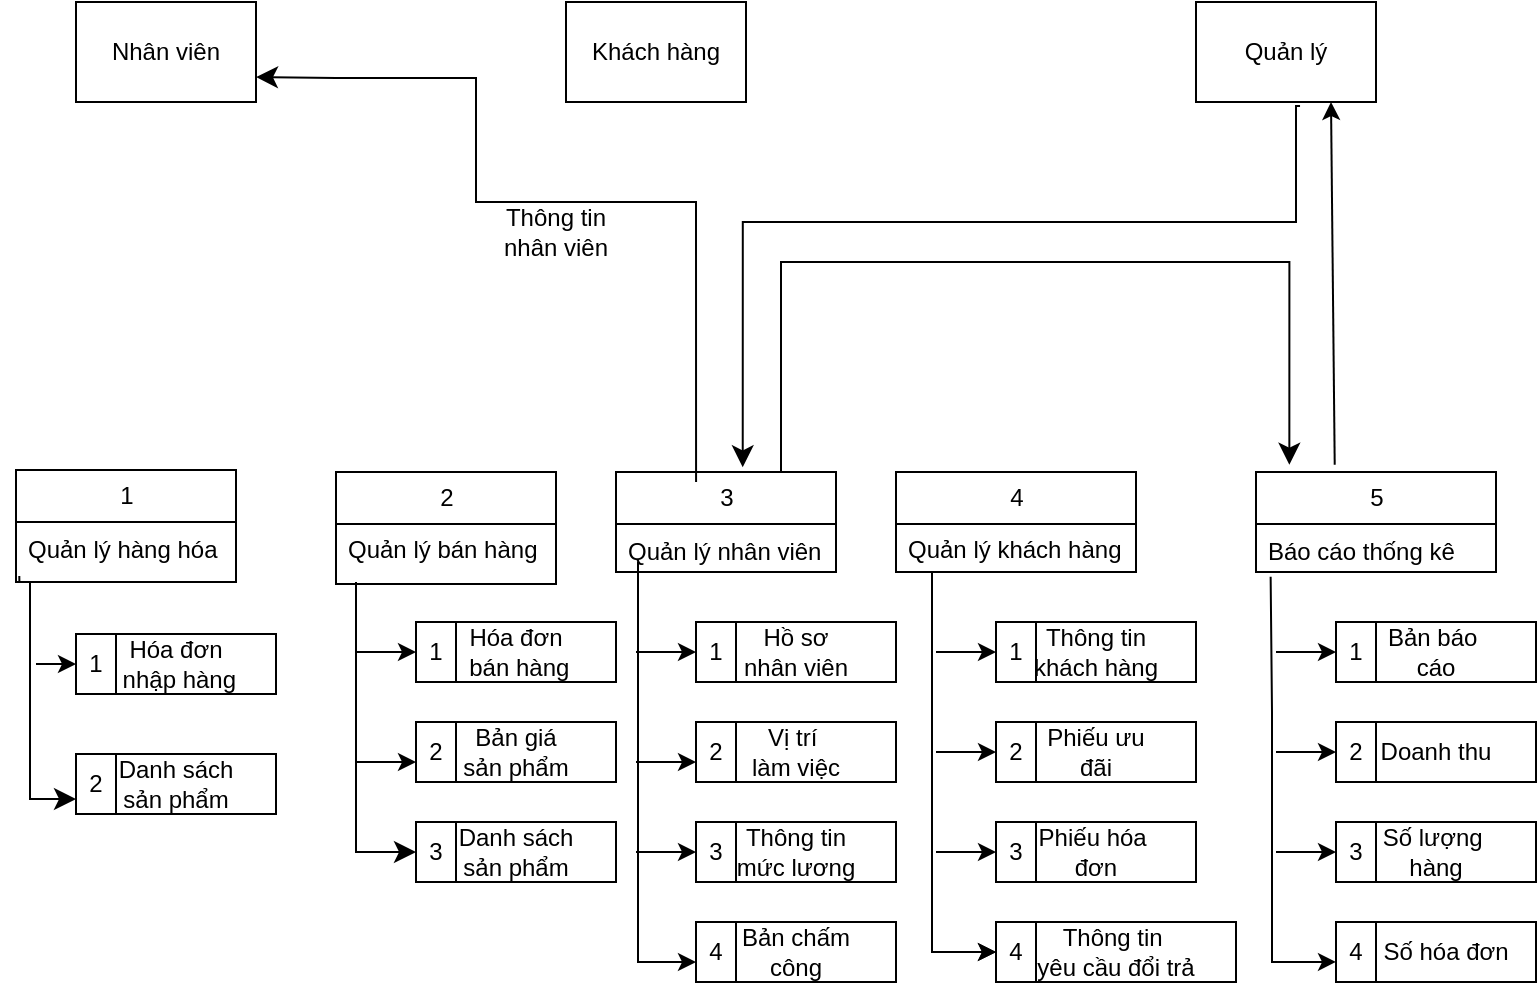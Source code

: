 <mxfile version="20.8.16" type="device"><diagram id="R2lEEEUBdFMjLlhIrx00" name="Page-1"><mxGraphModel dx="1020" dy="513" grid="1" gridSize="10" guides="1" tooltips="1" connect="1" arrows="1" fold="1" page="1" pageScale="1" pageWidth="850" pageHeight="1100" math="0" shadow="0" extFonts="Permanent Marker^https://fonts.googleapis.com/css?family=Permanent+Marker"><root><mxCell id="0"/><mxCell id="1" parent="0"/><mxCell id="VvkR8b0VWBzoffZmasqW-2" value="1" style="swimlane;fontStyle=0;childLayout=stackLayout;horizontal=1;startSize=26;fillColor=none;horizontalStack=0;resizeParent=1;resizeParentMax=0;resizeLast=0;collapsible=1;marginBottom=0;html=1;" vertex="1" parent="1"><mxGeometry x="60" y="494" width="110" height="56" as="geometry"/></mxCell><mxCell id="VvkR8b0VWBzoffZmasqW-3" value="Quản lý hàng hóa" style="text;strokeColor=none;fillColor=none;align=left;verticalAlign=top;spacingLeft=4;spacingRight=4;overflow=hidden;rotatable=0;points=[[0,0.5],[1,0.5]];portConstraint=eastwest;whiteSpace=wrap;html=1;" vertex="1" parent="VvkR8b0VWBzoffZmasqW-2"><mxGeometry y="26" width="110" height="30" as="geometry"/></mxCell><mxCell id="VvkR8b0VWBzoffZmasqW-6" value="2" style="swimlane;fontStyle=0;childLayout=stackLayout;horizontal=1;startSize=26;fillColor=none;horizontalStack=0;resizeParent=1;resizeParentMax=0;resizeLast=0;collapsible=1;marginBottom=0;html=1;" vertex="1" parent="1"><mxGeometry x="220" y="495" width="110" height="56" as="geometry"/></mxCell><mxCell id="VvkR8b0VWBzoffZmasqW-8" value="3" style="swimlane;fontStyle=0;childLayout=stackLayout;horizontal=1;startSize=26;fillColor=none;horizontalStack=0;resizeParent=1;resizeParentMax=0;resizeLast=0;collapsible=1;marginBottom=0;html=1;" vertex="1" parent="1"><mxGeometry x="360" y="495" width="110" height="50" as="geometry"/></mxCell><mxCell id="VvkR8b0VWBzoffZmasqW-9" value="Quản lý nhân viên" style="text;strokeColor=none;fillColor=none;align=left;verticalAlign=top;spacingLeft=4;spacingRight=4;overflow=hidden;rotatable=0;points=[[0,0.5],[1,0.5]];portConstraint=eastwest;whiteSpace=wrap;html=1;" vertex="1" parent="VvkR8b0VWBzoffZmasqW-8"><mxGeometry y="26" width="110" height="24" as="geometry"/></mxCell><mxCell id="VvkR8b0VWBzoffZmasqW-13" value="4" style="swimlane;fontStyle=0;childLayout=stackLayout;horizontal=1;startSize=26;fillColor=none;horizontalStack=0;resizeParent=1;resizeParentMax=0;resizeLast=0;collapsible=1;marginBottom=0;html=1;" vertex="1" parent="1"><mxGeometry x="500" y="495" width="120" height="50" as="geometry"/></mxCell><mxCell id="VvkR8b0VWBzoffZmasqW-16" value="5" style="swimlane;fontStyle=0;childLayout=stackLayout;horizontal=1;startSize=26;fillColor=none;horizontalStack=0;resizeParent=1;resizeParentMax=0;resizeLast=0;collapsible=1;marginBottom=0;html=1;" vertex="1" parent="1"><mxGeometry x="680" y="495" width="120" height="50" as="geometry"/></mxCell><mxCell id="VvkR8b0VWBzoffZmasqW-17" value="Báo cáo thống kê" style="text;strokeColor=none;fillColor=none;align=left;verticalAlign=top;spacingLeft=4;spacingRight=4;overflow=hidden;rotatable=0;points=[[0,0.5],[1,0.5]];portConstraint=eastwest;whiteSpace=wrap;html=1;" vertex="1" parent="VvkR8b0VWBzoffZmasqW-16"><mxGeometry y="26" width="120" height="24" as="geometry"/></mxCell><mxCell id="VvkR8b0VWBzoffZmasqW-20" value="" style="endArrow=classic;html=1;rounded=0;entryX=0;entryY=0.5;entryDx=0;entryDy=0;" edge="1" parent="1" target="VvkR8b0VWBzoffZmasqW-69"><mxGeometry width="50" height="50" relative="1" as="geometry"><mxPoint x="70" y="591" as="sourcePoint"/><mxPoint x="110" y="591" as="targetPoint"/></mxGeometry></mxCell><mxCell id="VvkR8b0VWBzoffZmasqW-23" value="" style="endArrow=classic;html=1;rounded=0;entryX=0;entryY=0.5;entryDx=0;entryDy=0;" edge="1" parent="1"><mxGeometry width="50" height="50" relative="1" as="geometry"><mxPoint x="230" y="585" as="sourcePoint"/><mxPoint x="260" y="585" as="targetPoint"/></mxGeometry></mxCell><mxCell id="VvkR8b0VWBzoffZmasqW-26" value="" style="edgeStyle=segmentEdgeStyle;endArrow=classic;html=1;curved=0;rounded=0;endSize=8;startSize=8;entryX=0;entryY=0.5;entryDx=0;entryDy=0;" edge="1" parent="1" source="VvkR8b0VWBzoffZmasqW-7"><mxGeometry width="50" height="50" relative="1" as="geometry"><mxPoint x="210" y="600" as="sourcePoint"/><mxPoint x="260" y="685" as="targetPoint"/><Array as="points"><mxPoint x="230" y="685"/></Array></mxGeometry></mxCell><mxCell id="VvkR8b0VWBzoffZmasqW-29" value="" style="endArrow=classic;html=1;rounded=0;" edge="1" parent="1"><mxGeometry width="50" height="50" relative="1" as="geometry"><mxPoint x="230" y="640" as="sourcePoint"/><mxPoint x="260" y="640" as="targetPoint"/></mxGeometry></mxCell><mxCell id="VvkR8b0VWBzoffZmasqW-7" value="Quản lý bán hàng" style="text;strokeColor=none;fillColor=none;align=left;verticalAlign=top;spacingLeft=4;spacingRight=4;overflow=hidden;rotatable=0;points=[[0,0.5],[1,0.5]];portConstraint=eastwest;whiteSpace=wrap;html=1;" vertex="1" parent="1"><mxGeometry x="220" y="520" width="110" height="30" as="geometry"/></mxCell><mxCell id="VvkR8b0VWBzoffZmasqW-32" value="" style="endArrow=classic;html=1;rounded=0;entryX=0;entryY=0.5;entryDx=0;entryDy=0;" edge="1" parent="1"><mxGeometry width="50" height="50" relative="1" as="geometry"><mxPoint x="370" y="585" as="sourcePoint"/><mxPoint x="400" y="585" as="targetPoint"/></mxGeometry></mxCell><mxCell id="VvkR8b0VWBzoffZmasqW-34" value="" style="endArrow=classic;html=1;rounded=0;" edge="1" parent="1"><mxGeometry width="50" height="50" relative="1" as="geometry"><mxPoint x="370" y="640" as="sourcePoint"/><mxPoint x="400" y="640" as="targetPoint"/></mxGeometry></mxCell><mxCell id="VvkR8b0VWBzoffZmasqW-36" value="" style="endArrow=classic;html=1;rounded=0;entryX=0;entryY=0.5;entryDx=0;entryDy=0;" edge="1" parent="1"><mxGeometry width="50" height="50" relative="1" as="geometry"><mxPoint x="370" y="685" as="sourcePoint"/><mxPoint x="400" y="685" as="targetPoint"/></mxGeometry></mxCell><mxCell id="VvkR8b0VWBzoffZmasqW-38" value="" style="endArrow=classic;html=1;rounded=0;exitX=0.1;exitY=0.792;exitDx=0;exitDy=0;exitPerimeter=0;" edge="1" parent="1" source="VvkR8b0VWBzoffZmasqW-9"><mxGeometry width="50" height="50" relative="1" as="geometry"><mxPoint x="369" y="550" as="sourcePoint"/><mxPoint x="400" y="740" as="targetPoint"/><Array as="points"><mxPoint x="371" y="740"/></Array></mxGeometry></mxCell><mxCell id="VvkR8b0VWBzoffZmasqW-40" value="" style="endArrow=classic;html=1;rounded=0;entryX=0;entryY=0.5;entryDx=0;entryDy=0;" edge="1" target="VvkR8b0VWBzoffZmasqW-93" parent="1"><mxGeometry width="50" height="50" relative="1" as="geometry"><mxPoint x="520" y="585" as="sourcePoint"/><mxPoint x="540" y="585" as="targetPoint"/></mxGeometry></mxCell><mxCell id="VvkR8b0VWBzoffZmasqW-42" value="" style="endArrow=classic;html=1;rounded=0;entryX=0;entryY=0.5;entryDx=0;entryDy=0;" edge="1" parent="1" target="VvkR8b0VWBzoffZmasqW-87"><mxGeometry width="50" height="50" relative="1" as="geometry"><mxPoint x="520" y="635" as="sourcePoint"/><mxPoint x="540" y="640" as="targetPoint"/></mxGeometry></mxCell><mxCell id="VvkR8b0VWBzoffZmasqW-44" value="" style="endArrow=classic;html=1;rounded=0;entryX=0;entryY=0.5;entryDx=0;entryDy=0;" edge="1" target="VvkR8b0VWBzoffZmasqW-89" parent="1"><mxGeometry width="50" height="50" relative="1" as="geometry"><mxPoint x="520" y="685" as="sourcePoint"/><mxPoint x="540" y="685" as="targetPoint"/></mxGeometry></mxCell><mxCell id="VvkR8b0VWBzoffZmasqW-46" value="" style="endArrow=classic;html=1;rounded=0;entryX=0;entryY=0.5;entryDx=0;entryDy=0;exitX=0.15;exitY=1.042;exitDx=0;exitDy=0;exitPerimeter=0;" edge="1" parent="1" source="VvkR8b0VWBzoffZmasqW-14" target="VvkR8b0VWBzoffZmasqW-91"><mxGeometry width="50" height="50" relative="1" as="geometry"><mxPoint x="480" y="800" as="sourcePoint"/><mxPoint x="540" y="735" as="targetPoint"/><Array as="points"><mxPoint x="518" y="735"/></Array></mxGeometry></mxCell><mxCell id="VvkR8b0VWBzoffZmasqW-67" value="Danh sách&lt;br&gt;sản phẩm" style="html=1;whiteSpace=wrap;container=1;recursiveResize=0;collapsible=0;" vertex="1" parent="1"><mxGeometry x="90" y="636" width="100" height="30" as="geometry"/></mxCell><mxCell id="VvkR8b0VWBzoffZmasqW-68" value="2" style="rounded=0;whiteSpace=wrap;html=1;" vertex="1" parent="1"><mxGeometry x="90" y="636" width="20" height="30" as="geometry"/></mxCell><mxCell id="VvkR8b0VWBzoffZmasqW-69" value="Hóa đơn&lt;br&gt;&amp;nbsp;nhập hàng" style="html=1;whiteSpace=wrap;container=1;recursiveResize=0;collapsible=0;" vertex="1" parent="1"><mxGeometry x="90" y="576" width="100" height="30" as="geometry"/></mxCell><mxCell id="VvkR8b0VWBzoffZmasqW-70" value="1" style="rounded=0;whiteSpace=wrap;html=1;" vertex="1" parent="VvkR8b0VWBzoffZmasqW-69"><mxGeometry width="20" height="30" as="geometry"/></mxCell><mxCell id="VvkR8b0VWBzoffZmasqW-72" value="Bản giá&lt;br&gt;sản phẩm" style="html=1;whiteSpace=wrap;container=1;recursiveResize=0;collapsible=0;" vertex="1" parent="1"><mxGeometry x="260" y="620" width="100" height="30" as="geometry"/></mxCell><mxCell id="VvkR8b0VWBzoffZmasqW-73" value="2" style="rounded=0;whiteSpace=wrap;html=1;" vertex="1" parent="1"><mxGeometry x="260" y="620" width="20" height="30" as="geometry"/></mxCell><mxCell id="VvkR8b0VWBzoffZmasqW-74" value="Danh sách&lt;br&gt;sản phẩm" style="html=1;whiteSpace=wrap;container=1;recursiveResize=0;collapsible=0;" vertex="1" parent="1"><mxGeometry x="260" y="670" width="100" height="30" as="geometry"/></mxCell><mxCell id="VvkR8b0VWBzoffZmasqW-75" value="3" style="rounded=0;whiteSpace=wrap;html=1;" vertex="1" parent="1"><mxGeometry x="260" y="670" width="20" height="30" as="geometry"/></mxCell><mxCell id="VvkR8b0VWBzoffZmasqW-76" value="Hóa đơn&lt;br&gt;&amp;nbsp;bán hàng" style="html=1;whiteSpace=wrap;container=1;recursiveResize=0;collapsible=0;" vertex="1" parent="1"><mxGeometry x="260" y="570" width="100" height="30" as="geometry"/></mxCell><mxCell id="VvkR8b0VWBzoffZmasqW-77" value="1" style="rounded=0;whiteSpace=wrap;html=1;" vertex="1" parent="1"><mxGeometry x="260" y="570" width="20" height="30" as="geometry"/></mxCell><mxCell id="VvkR8b0VWBzoffZmasqW-78" value="Vị trí&amp;nbsp;&lt;br&gt;làm việc" style="html=1;whiteSpace=wrap;container=1;recursiveResize=0;collapsible=0;" vertex="1" parent="1"><mxGeometry x="400" y="620" width="100" height="30" as="geometry"/></mxCell><mxCell id="VvkR8b0VWBzoffZmasqW-79" value="2" style="rounded=0;whiteSpace=wrap;html=1;" vertex="1" parent="1"><mxGeometry x="400" y="620" width="20" height="30" as="geometry"/></mxCell><mxCell id="VvkR8b0VWBzoffZmasqW-80" value="Thông tin&lt;br&gt;mức lương" style="html=1;whiteSpace=wrap;container=1;recursiveResize=0;collapsible=0;" vertex="1" parent="1"><mxGeometry x="400" y="670" width="100" height="30" as="geometry"/></mxCell><mxCell id="VvkR8b0VWBzoffZmasqW-81" value="3" style="rounded=0;whiteSpace=wrap;html=1;" vertex="1" parent="1"><mxGeometry x="400" y="670" width="20" height="30" as="geometry"/></mxCell><mxCell id="VvkR8b0VWBzoffZmasqW-82" value="Bản chấm&lt;br&gt;công" style="html=1;whiteSpace=wrap;container=1;recursiveResize=0;collapsible=0;" vertex="1" parent="1"><mxGeometry x="400" y="720" width="100" height="30" as="geometry"/></mxCell><mxCell id="VvkR8b0VWBzoffZmasqW-83" value="4" style="rounded=0;whiteSpace=wrap;html=1;" vertex="1" parent="1"><mxGeometry x="400" y="720" width="20" height="30" as="geometry"/></mxCell><mxCell id="VvkR8b0VWBzoffZmasqW-84" value="Hồ sơ&lt;br&gt;nhân viên" style="html=1;whiteSpace=wrap;container=1;recursiveResize=0;collapsible=0;" vertex="1" parent="1"><mxGeometry x="400" y="570" width="100" height="30" as="geometry"/></mxCell><mxCell id="VvkR8b0VWBzoffZmasqW-85" value="1" style="rounded=0;whiteSpace=wrap;html=1;" vertex="1" parent="1"><mxGeometry x="400" y="570" width="20" height="30" as="geometry"/></mxCell><mxCell id="VvkR8b0VWBzoffZmasqW-86" value="Phiếu ưu&lt;br&gt;đãi" style="html=1;whiteSpace=wrap;container=1;recursiveResize=0;collapsible=0;" vertex="1" parent="1"><mxGeometry x="550" y="620" width="100" height="30" as="geometry"/></mxCell><mxCell id="VvkR8b0VWBzoffZmasqW-87" value="2" style="rounded=0;whiteSpace=wrap;html=1;" vertex="1" parent="1"><mxGeometry x="550" y="620" width="20" height="30" as="geometry"/></mxCell><mxCell id="VvkR8b0VWBzoffZmasqW-88" value="Phiếu hóa&amp;nbsp;&lt;br&gt;đơn" style="html=1;whiteSpace=wrap;container=1;recursiveResize=0;collapsible=0;" vertex="1" parent="1"><mxGeometry x="550" y="670" width="100" height="30" as="geometry"/></mxCell><mxCell id="VvkR8b0VWBzoffZmasqW-89" value="3" style="rounded=0;whiteSpace=wrap;html=1;" vertex="1" parent="1"><mxGeometry x="550" y="670" width="20" height="30" as="geometry"/></mxCell><mxCell id="VvkR8b0VWBzoffZmasqW-90" value="Thông tin&amp;nbsp;&lt;br&gt;yêu cầu đổi trả" style="html=1;whiteSpace=wrap;container=1;recursiveResize=0;collapsible=0;" vertex="1" parent="1"><mxGeometry x="550" y="720" width="120" height="30" as="geometry"/></mxCell><mxCell id="VvkR8b0VWBzoffZmasqW-91" value="4" style="rounded=0;whiteSpace=wrap;html=1;" vertex="1" parent="1"><mxGeometry x="550" y="720" width="20" height="30" as="geometry"/></mxCell><mxCell id="VvkR8b0VWBzoffZmasqW-92" value="Thông tin&lt;br&gt;khách hàng" style="html=1;whiteSpace=wrap;container=1;recursiveResize=0;collapsible=0;" vertex="1" parent="1"><mxGeometry x="550" y="570" width="100" height="30" as="geometry"/></mxCell><mxCell id="VvkR8b0VWBzoffZmasqW-93" value="1" style="rounded=0;whiteSpace=wrap;html=1;" vertex="1" parent="1"><mxGeometry x="550" y="570" width="20" height="30" as="geometry"/></mxCell><mxCell id="VvkR8b0VWBzoffZmasqW-14" value="Quản lý khách hàng" style="text;strokeColor=none;fillColor=none;align=left;verticalAlign=top;spacingLeft=4;spacingRight=4;overflow=hidden;rotatable=0;points=[[0,0.5],[1,0.5]];portConstraint=eastwest;whiteSpace=wrap;html=1;" vertex="1" parent="1"><mxGeometry x="500" y="520" width="120" height="24" as="geometry"/></mxCell><mxCell id="VvkR8b0VWBzoffZmasqW-94" value="" style="endArrow=classic;html=1;rounded=0;entryX=0;entryY=0.5;entryDx=0;entryDy=0;" edge="1" target="VvkR8b0VWBzoffZmasqW-104" parent="1"><mxGeometry width="50" height="50" relative="1" as="geometry"><mxPoint x="690" y="585" as="sourcePoint"/><mxPoint x="710" y="585" as="targetPoint"/></mxGeometry></mxCell><mxCell id="VvkR8b0VWBzoffZmasqW-95" value="" style="endArrow=classic;html=1;rounded=0;entryX=0;entryY=0.5;entryDx=0;entryDy=0;" edge="1" target="VvkR8b0VWBzoffZmasqW-98" parent="1"><mxGeometry width="50" height="50" relative="1" as="geometry"><mxPoint x="690" y="635" as="sourcePoint"/><mxPoint x="710" y="640" as="targetPoint"/></mxGeometry></mxCell><mxCell id="VvkR8b0VWBzoffZmasqW-96" value="" style="endArrow=classic;html=1;rounded=0;entryX=0;entryY=0.5;entryDx=0;entryDy=0;" edge="1" target="VvkR8b0VWBzoffZmasqW-100" parent="1"><mxGeometry width="50" height="50" relative="1" as="geometry"><mxPoint x="690" y="685" as="sourcePoint"/><mxPoint x="710" y="685" as="targetPoint"/></mxGeometry></mxCell><mxCell id="VvkR8b0VWBzoffZmasqW-97" value="Doanh thu" style="html=1;whiteSpace=wrap;container=1;recursiveResize=0;collapsible=0;" vertex="1" parent="1"><mxGeometry x="720" y="620" width="100" height="30" as="geometry"/></mxCell><mxCell id="VvkR8b0VWBzoffZmasqW-98" value="2" style="rounded=0;whiteSpace=wrap;html=1;" vertex="1" parent="1"><mxGeometry x="720" y="620" width="20" height="30" as="geometry"/></mxCell><mxCell id="VvkR8b0VWBzoffZmasqW-99" value="Số lượng&amp;nbsp;&lt;br&gt;hàng" style="html=1;whiteSpace=wrap;container=1;recursiveResize=0;collapsible=0;" vertex="1" parent="1"><mxGeometry x="720" y="670" width="100" height="30" as="geometry"/></mxCell><mxCell id="VvkR8b0VWBzoffZmasqW-100" value="3" style="rounded=0;whiteSpace=wrap;html=1;" vertex="1" parent="1"><mxGeometry x="720" y="670" width="20" height="30" as="geometry"/></mxCell><mxCell id="VvkR8b0VWBzoffZmasqW-101" value="&amp;nbsp; &amp;nbsp;Số hóa đơn" style="html=1;whiteSpace=wrap;container=1;recursiveResize=0;collapsible=0;" vertex="1" parent="1"><mxGeometry x="720" y="720" width="100" height="30" as="geometry"/></mxCell><mxCell id="VvkR8b0VWBzoffZmasqW-102" value="4" style="rounded=0;whiteSpace=wrap;html=1;" vertex="1" parent="1"><mxGeometry x="720" y="720" width="20" height="30" as="geometry"/></mxCell><mxCell id="VvkR8b0VWBzoffZmasqW-103" value="Bản báo&amp;nbsp;&lt;br&gt;cáo" style="html=1;whiteSpace=wrap;container=1;recursiveResize=0;collapsible=0;" vertex="1" parent="1"><mxGeometry x="720" y="570" width="100" height="30" as="geometry"/></mxCell><mxCell id="VvkR8b0VWBzoffZmasqW-104" value="1" style="rounded=0;whiteSpace=wrap;html=1;" vertex="1" parent="1"><mxGeometry x="720" y="570" width="20" height="30" as="geometry"/></mxCell><mxCell id="VvkR8b0VWBzoffZmasqW-105" value="" style="endArrow=classic;html=1;rounded=0;entryX=0;entryY=0.5;entryDx=0;entryDy=0;exitX=0.15;exitY=1.042;exitDx=0;exitDy=0;exitPerimeter=0;" edge="1" parent="1" source="VvkR8b0VWBzoffZmasqW-14" target="VvkR8b0VWBzoffZmasqW-91"><mxGeometry width="50" height="50" relative="1" as="geometry"><mxPoint x="518" y="545.008" as="sourcePoint"/><mxPoint x="550" y="735" as="targetPoint"/><Array as="points"><mxPoint x="518" y="610"/><mxPoint x="518" y="735"/></Array></mxGeometry></mxCell><mxCell id="VvkR8b0VWBzoffZmasqW-106" value="" style="endArrow=classic;html=1;rounded=0;entryX=0;entryY=0.5;entryDx=0;entryDy=0;exitX=0.061;exitY=1.097;exitDx=0;exitDy=0;exitPerimeter=0;" edge="1" parent="1" source="VvkR8b0VWBzoffZmasqW-17"><mxGeometry width="50" height="50" relative="1" as="geometry"><mxPoint x="688" y="549.998" as="sourcePoint"/><mxPoint x="720" y="739.99" as="targetPoint"/><Array as="points"><mxPoint x="688" y="614.99"/><mxPoint x="688" y="739.99"/></Array></mxGeometry></mxCell><mxCell id="VvkR8b0VWBzoffZmasqW-25" value="" style="edgeStyle=segmentEdgeStyle;endArrow=classic;html=1;curved=0;rounded=0;endSize=8;startSize=8;entryX=0;entryY=0.75;entryDx=0;entryDy=0;exitX=0.015;exitY=0.9;exitDx=0;exitDy=0;exitPerimeter=0;" edge="1" parent="1" source="VvkR8b0VWBzoffZmasqW-3" target="VvkR8b0VWBzoffZmasqW-68"><mxGeometry width="50" height="50" relative="1" as="geometry"><mxPoint x="80" y="614" as="sourcePoint"/><mxPoint x="140" y="989" as="targetPoint"/><Array as="points"><mxPoint x="62" y="550"/><mxPoint x="67" y="550"/><mxPoint x="67" y="659"/></Array></mxGeometry></mxCell><mxCell id="VvkR8b0VWBzoffZmasqW-108" value="Nhân viên" style="rounded=0;whiteSpace=wrap;html=1;" vertex="1" parent="1"><mxGeometry x="90" y="260" width="90" height="50" as="geometry"/></mxCell><mxCell id="VvkR8b0VWBzoffZmasqW-109" value="Quản lý" style="rounded=0;whiteSpace=wrap;html=1;" vertex="1" parent="1"><mxGeometry x="650" y="260" width="90" height="50" as="geometry"/></mxCell><mxCell id="VvkR8b0VWBzoffZmasqW-110" value="Khách hàng" style="rounded=0;whiteSpace=wrap;html=1;" vertex="1" parent="1"><mxGeometry x="335" y="260" width="90" height="50" as="geometry"/></mxCell><mxCell id="VvkR8b0VWBzoffZmasqW-123" value="" style="edgeStyle=segmentEdgeStyle;endArrow=classic;html=1;curved=0;rounded=0;endSize=8;startSize=8;entryX=0.576;entryY=-0.047;entryDx=0;entryDy=0;entryPerimeter=0;exitX=0.578;exitY=1.04;exitDx=0;exitDy=0;exitPerimeter=0;" edge="1" parent="1" source="VvkR8b0VWBzoffZmasqW-109" target="VvkR8b0VWBzoffZmasqW-8"><mxGeometry width="50" height="50" relative="1" as="geometry"><mxPoint x="700" y="340" as="sourcePoint"/><mxPoint x="460" y="490" as="targetPoint"/><Array as="points"><mxPoint x="700" y="312"/><mxPoint x="700" y="370"/><mxPoint x="423" y="370"/></Array></mxGeometry></mxCell><mxCell id="VvkR8b0VWBzoffZmasqW-125" value="" style="endArrow=classic;html=1;rounded=0;entryX=0.75;entryY=1;entryDx=0;entryDy=0;exitX=0.328;exitY=-0.073;exitDx=0;exitDy=0;exitPerimeter=0;" edge="1" parent="1" source="VvkR8b0VWBzoffZmasqW-16" target="VvkR8b0VWBzoffZmasqW-109"><mxGeometry width="50" height="50" relative="1" as="geometry"><mxPoint x="724" y="497" as="sourcePoint"/><mxPoint x="730" y="320" as="targetPoint"/></mxGeometry></mxCell><mxCell id="VvkR8b0VWBzoffZmasqW-126" value="" style="edgeStyle=segmentEdgeStyle;endArrow=classic;html=1;curved=0;rounded=0;endSize=8;startSize=8;exitX=0.75;exitY=0;exitDx=0;exitDy=0;entryX=0.139;entryY=-0.073;entryDx=0;entryDy=0;entryPerimeter=0;" edge="1" parent="1" source="VvkR8b0VWBzoffZmasqW-8" target="VvkR8b0VWBzoffZmasqW-16"><mxGeometry width="50" height="50" relative="1" as="geometry"><mxPoint x="442.5" y="460" as="sourcePoint"/><mxPoint x="350" y="350" as="targetPoint"/><Array as="points"><mxPoint x="443" y="390"/><mxPoint x="697" y="390"/></Array></mxGeometry></mxCell><mxCell id="VvkR8b0VWBzoffZmasqW-127" value="" style="edgeStyle=segmentEdgeStyle;endArrow=classic;html=1;curved=0;rounded=0;endSize=8;startSize=8;entryX=1;entryY=0.75;entryDx=0;entryDy=0;exitX=0.364;exitY=0.1;exitDx=0;exitDy=0;exitPerimeter=0;" edge="1" parent="1" source="VvkR8b0VWBzoffZmasqW-8" target="VvkR8b0VWBzoffZmasqW-108"><mxGeometry width="50" height="50" relative="1" as="geometry"><mxPoint x="190" y="360" as="sourcePoint"/><mxPoint x="240" y="280" as="targetPoint"/><Array as="points"><mxPoint x="400" y="360"/><mxPoint x="290" y="360"/><mxPoint x="290" y="298"/><mxPoint x="220" y="298"/></Array></mxGeometry></mxCell><mxCell id="VvkR8b0VWBzoffZmasqW-128" value="Thông tin nhân viên" style="text;html=1;strokeColor=none;fillColor=none;align=center;verticalAlign=middle;whiteSpace=wrap;rounded=0;" vertex="1" parent="1"><mxGeometry x="300" y="360" width="60" height="30" as="geometry"/></mxCell></root></mxGraphModel></diagram></mxfile>
